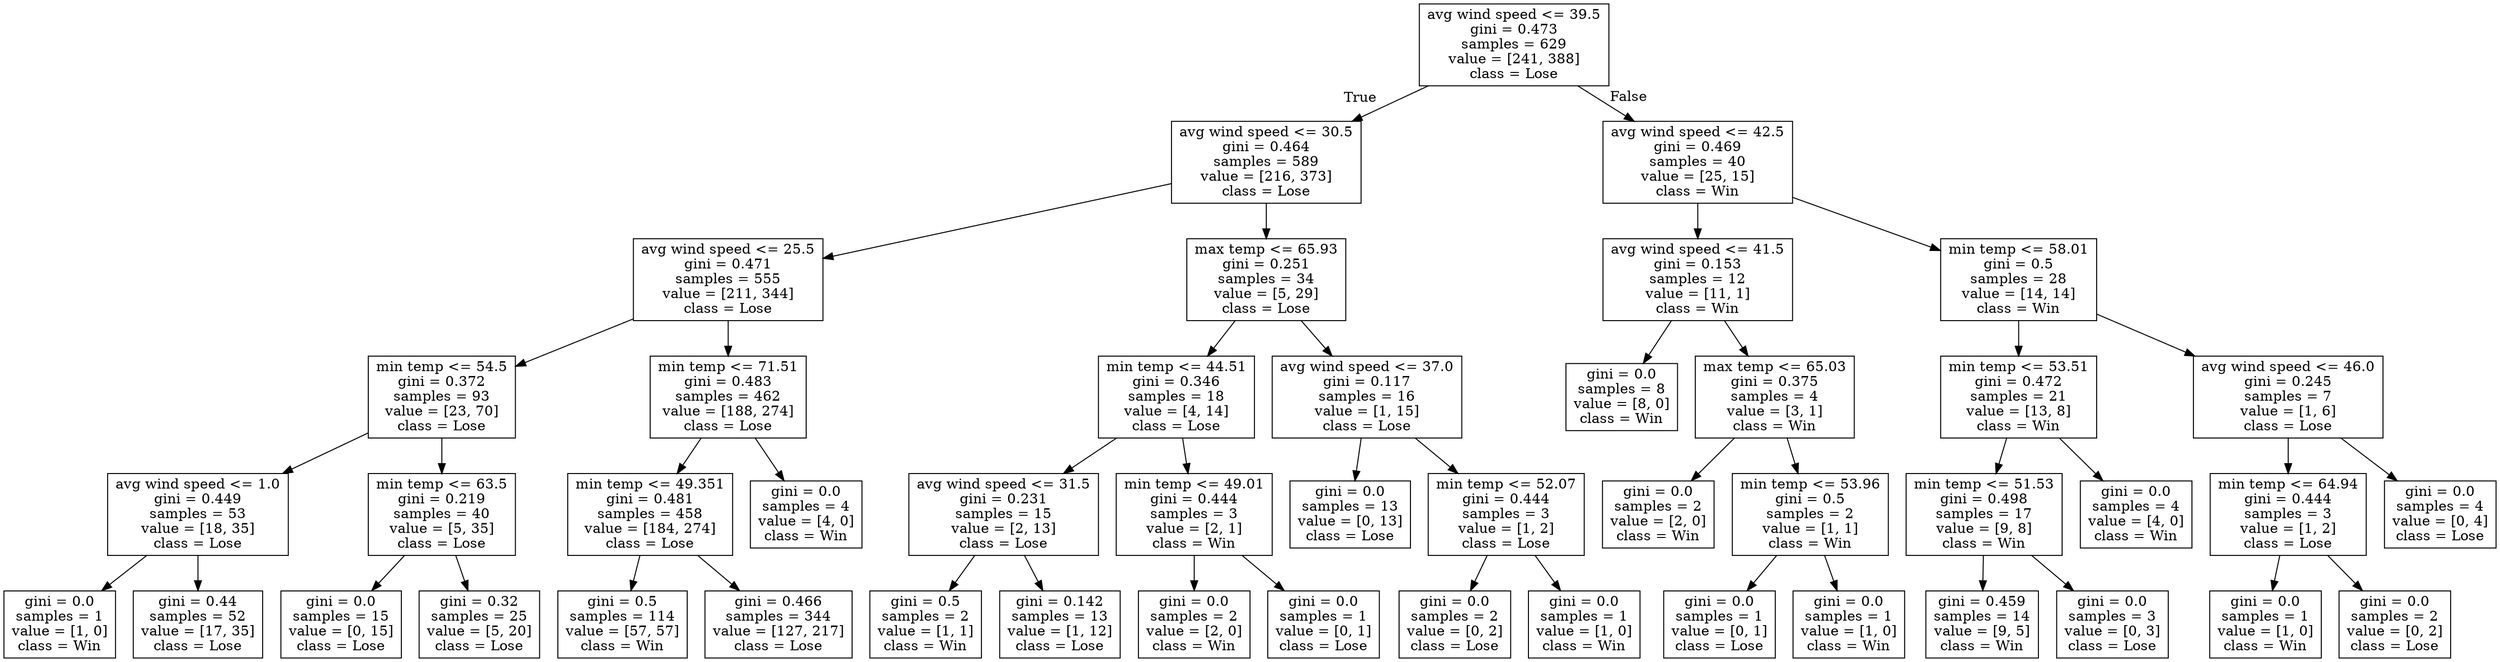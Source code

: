 digraph Tree {
node [shape=box] ;
0 [label="avg wind speed <= 39.5\ngini = 0.473\nsamples = 629\nvalue = [241, 388]\nclass = Lose"] ;
1 [label="avg wind speed <= 30.5\ngini = 0.464\nsamples = 589\nvalue = [216, 373]\nclass = Lose"] ;
0 -> 1 [labeldistance=2.5, labelangle=45, headlabel="True"] ;
2 [label="avg wind speed <= 25.5\ngini = 0.471\nsamples = 555\nvalue = [211, 344]\nclass = Lose"] ;
1 -> 2 ;
3 [label="min temp <= 54.5\ngini = 0.372\nsamples = 93\nvalue = [23, 70]\nclass = Lose"] ;
2 -> 3 ;
4 [label="avg wind speed <= 1.0\ngini = 0.449\nsamples = 53\nvalue = [18, 35]\nclass = Lose"] ;
3 -> 4 ;
5 [label="gini = 0.0\nsamples = 1\nvalue = [1, 0]\nclass = Win"] ;
4 -> 5 ;
6 [label="gini = 0.44\nsamples = 52\nvalue = [17, 35]\nclass = Lose"] ;
4 -> 6 ;
7 [label="min temp <= 63.5\ngini = 0.219\nsamples = 40\nvalue = [5, 35]\nclass = Lose"] ;
3 -> 7 ;
8 [label="gini = 0.0\nsamples = 15\nvalue = [0, 15]\nclass = Lose"] ;
7 -> 8 ;
9 [label="gini = 0.32\nsamples = 25\nvalue = [5, 20]\nclass = Lose"] ;
7 -> 9 ;
10 [label="min temp <= 71.51\ngini = 0.483\nsamples = 462\nvalue = [188, 274]\nclass = Lose"] ;
2 -> 10 ;
11 [label="min temp <= 49.351\ngini = 0.481\nsamples = 458\nvalue = [184, 274]\nclass = Lose"] ;
10 -> 11 ;
12 [label="gini = 0.5\nsamples = 114\nvalue = [57, 57]\nclass = Win"] ;
11 -> 12 ;
13 [label="gini = 0.466\nsamples = 344\nvalue = [127, 217]\nclass = Lose"] ;
11 -> 13 ;
14 [label="gini = 0.0\nsamples = 4\nvalue = [4, 0]\nclass = Win"] ;
10 -> 14 ;
15 [label="max temp <= 65.93\ngini = 0.251\nsamples = 34\nvalue = [5, 29]\nclass = Lose"] ;
1 -> 15 ;
16 [label="min temp <= 44.51\ngini = 0.346\nsamples = 18\nvalue = [4, 14]\nclass = Lose"] ;
15 -> 16 ;
17 [label="avg wind speed <= 31.5\ngini = 0.231\nsamples = 15\nvalue = [2, 13]\nclass = Lose"] ;
16 -> 17 ;
18 [label="gini = 0.5\nsamples = 2\nvalue = [1, 1]\nclass = Win"] ;
17 -> 18 ;
19 [label="gini = 0.142\nsamples = 13\nvalue = [1, 12]\nclass = Lose"] ;
17 -> 19 ;
20 [label="min temp <= 49.01\ngini = 0.444\nsamples = 3\nvalue = [2, 1]\nclass = Win"] ;
16 -> 20 ;
21 [label="gini = 0.0\nsamples = 2\nvalue = [2, 0]\nclass = Win"] ;
20 -> 21 ;
22 [label="gini = 0.0\nsamples = 1\nvalue = [0, 1]\nclass = Lose"] ;
20 -> 22 ;
23 [label="avg wind speed <= 37.0\ngini = 0.117\nsamples = 16\nvalue = [1, 15]\nclass = Lose"] ;
15 -> 23 ;
24 [label="gini = 0.0\nsamples = 13\nvalue = [0, 13]\nclass = Lose"] ;
23 -> 24 ;
25 [label="min temp <= 52.07\ngini = 0.444\nsamples = 3\nvalue = [1, 2]\nclass = Lose"] ;
23 -> 25 ;
26 [label="gini = 0.0\nsamples = 2\nvalue = [0, 2]\nclass = Lose"] ;
25 -> 26 ;
27 [label="gini = 0.0\nsamples = 1\nvalue = [1, 0]\nclass = Win"] ;
25 -> 27 ;
28 [label="avg wind speed <= 42.5\ngini = 0.469\nsamples = 40\nvalue = [25, 15]\nclass = Win"] ;
0 -> 28 [labeldistance=2.5, labelangle=-45, headlabel="False"] ;
29 [label="avg wind speed <= 41.5\ngini = 0.153\nsamples = 12\nvalue = [11, 1]\nclass = Win"] ;
28 -> 29 ;
30 [label="gini = 0.0\nsamples = 8\nvalue = [8, 0]\nclass = Win"] ;
29 -> 30 ;
31 [label="max temp <= 65.03\ngini = 0.375\nsamples = 4\nvalue = [3, 1]\nclass = Win"] ;
29 -> 31 ;
32 [label="gini = 0.0\nsamples = 2\nvalue = [2, 0]\nclass = Win"] ;
31 -> 32 ;
33 [label="min temp <= 53.96\ngini = 0.5\nsamples = 2\nvalue = [1, 1]\nclass = Win"] ;
31 -> 33 ;
34 [label="gini = 0.0\nsamples = 1\nvalue = [0, 1]\nclass = Lose"] ;
33 -> 34 ;
35 [label="gini = 0.0\nsamples = 1\nvalue = [1, 0]\nclass = Win"] ;
33 -> 35 ;
36 [label="min temp <= 58.01\ngini = 0.5\nsamples = 28\nvalue = [14, 14]\nclass = Win"] ;
28 -> 36 ;
37 [label="min temp <= 53.51\ngini = 0.472\nsamples = 21\nvalue = [13, 8]\nclass = Win"] ;
36 -> 37 ;
38 [label="min temp <= 51.53\ngini = 0.498\nsamples = 17\nvalue = [9, 8]\nclass = Win"] ;
37 -> 38 ;
39 [label="gini = 0.459\nsamples = 14\nvalue = [9, 5]\nclass = Win"] ;
38 -> 39 ;
40 [label="gini = 0.0\nsamples = 3\nvalue = [0, 3]\nclass = Lose"] ;
38 -> 40 ;
41 [label="gini = 0.0\nsamples = 4\nvalue = [4, 0]\nclass = Win"] ;
37 -> 41 ;
42 [label="avg wind speed <= 46.0\ngini = 0.245\nsamples = 7\nvalue = [1, 6]\nclass = Lose"] ;
36 -> 42 ;
43 [label="min temp <= 64.94\ngini = 0.444\nsamples = 3\nvalue = [1, 2]\nclass = Lose"] ;
42 -> 43 ;
44 [label="gini = 0.0\nsamples = 1\nvalue = [1, 0]\nclass = Win"] ;
43 -> 44 ;
45 [label="gini = 0.0\nsamples = 2\nvalue = [0, 2]\nclass = Lose"] ;
43 -> 45 ;
46 [label="gini = 0.0\nsamples = 4\nvalue = [0, 4]\nclass = Lose"] ;
42 -> 46 ;
}